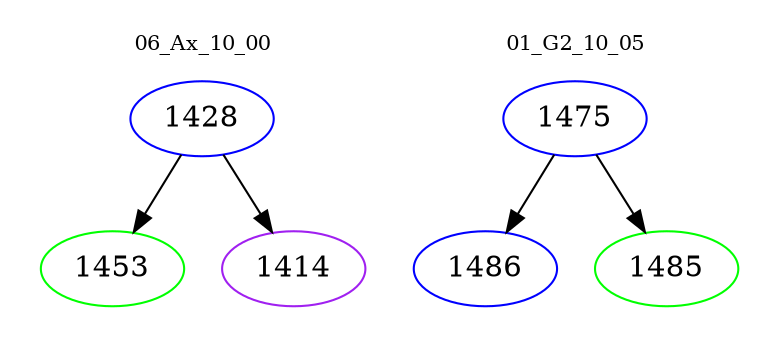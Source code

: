 digraph{
subgraph cluster_0 {
color = white
label = "06_Ax_10_00";
fontsize=10;
T0_1428 [label="1428", color="blue"]
T0_1428 -> T0_1453 [color="black"]
T0_1453 [label="1453", color="green"]
T0_1428 -> T0_1414 [color="black"]
T0_1414 [label="1414", color="purple"]
}
subgraph cluster_1 {
color = white
label = "01_G2_10_05";
fontsize=10;
T1_1475 [label="1475", color="blue"]
T1_1475 -> T1_1486 [color="black"]
T1_1486 [label="1486", color="blue"]
T1_1475 -> T1_1485 [color="black"]
T1_1485 [label="1485", color="green"]
}
}
